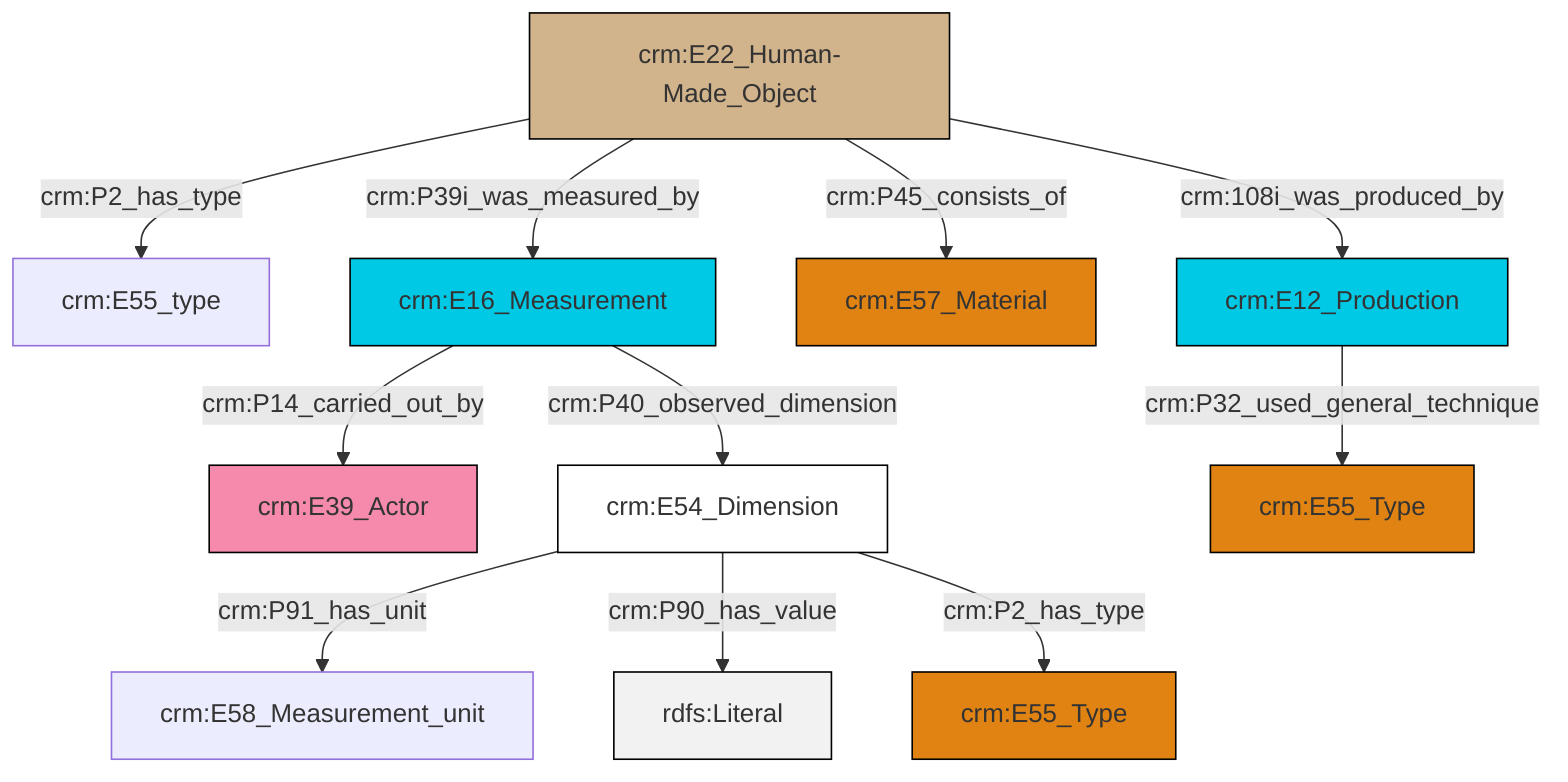 graph TD
classDef Literal fill:#f2f2f2,stroke:#000000;
classDef CRM_Entity fill:#FFFFFF,stroke:#000000;
classDef Temporal_Entity fill:#00C9E6, stroke:#000000;
classDef Type fill:#E18312, stroke:#000000;
classDef Time-Span fill:#2C9C91, stroke:#000000;
classDef Appellation fill:#FFEB7F, stroke:#000000;
classDef Place fill:#008836, stroke:#000000;
classDef Persistent_Item fill:#B266B2, stroke:#000000;
classDef Conceptual_Object fill:#FFD700, stroke:#000000;
classDef Physical_Thing fill:#D2B48C, stroke:#000000;
classDef Actor fill:#f58aad, stroke:#000000;
classDef PC_Classes fill:#4ce600, stroke:#000000;
classDef Multi fill:#cccccc,stroke:#000000;

4["crm:E54_Dimension"]:::CRM_Entity -->|crm:P91_has_unit| 5["crm:E58_Measurement_unit"]:::Default
4["crm:E54_Dimension"]:::CRM_Entity -->|crm:P90_has_value| 6[rdfs:Literal]:::Literal
4["crm:E54_Dimension"]:::CRM_Entity -->|crm:P2_has_type| 2["crm:E55_Type"]:::Type
14["crm:E22_Human-Made_Object"]:::Physical_Thing -->|crm:P45_consists_of| 15["crm:E57_Material"]:::Type
14["crm:E22_Human-Made_Object"]:::Physical_Thing -->|crm:108i_was_produced_by| 12["crm:E12_Production"]:::Temporal_Entity
16["crm:E16_Measurement"]:::Temporal_Entity -->|crm:P14_carried_out_by| 0["crm:E39_Actor"]:::Actor
16["crm:E16_Measurement"]:::Temporal_Entity -->|crm:P40_observed_dimension| 4["crm:E54_Dimension"]:::CRM_Entity
12["crm:E12_Production"]:::Temporal_Entity -->|crm:P32_used_general_technique| 9["crm:E55_Type"]:::Type
14["crm:E22_Human-Made_Object"]:::Physical_Thing -->|crm:P2_has_type| 7["crm:E55_type"]:::Default
14["crm:E22_Human-Made_Object"]:::Physical_Thing -->|crm:P39i_was_measured_by| 16["crm:E16_Measurement"]:::Temporal_Entity